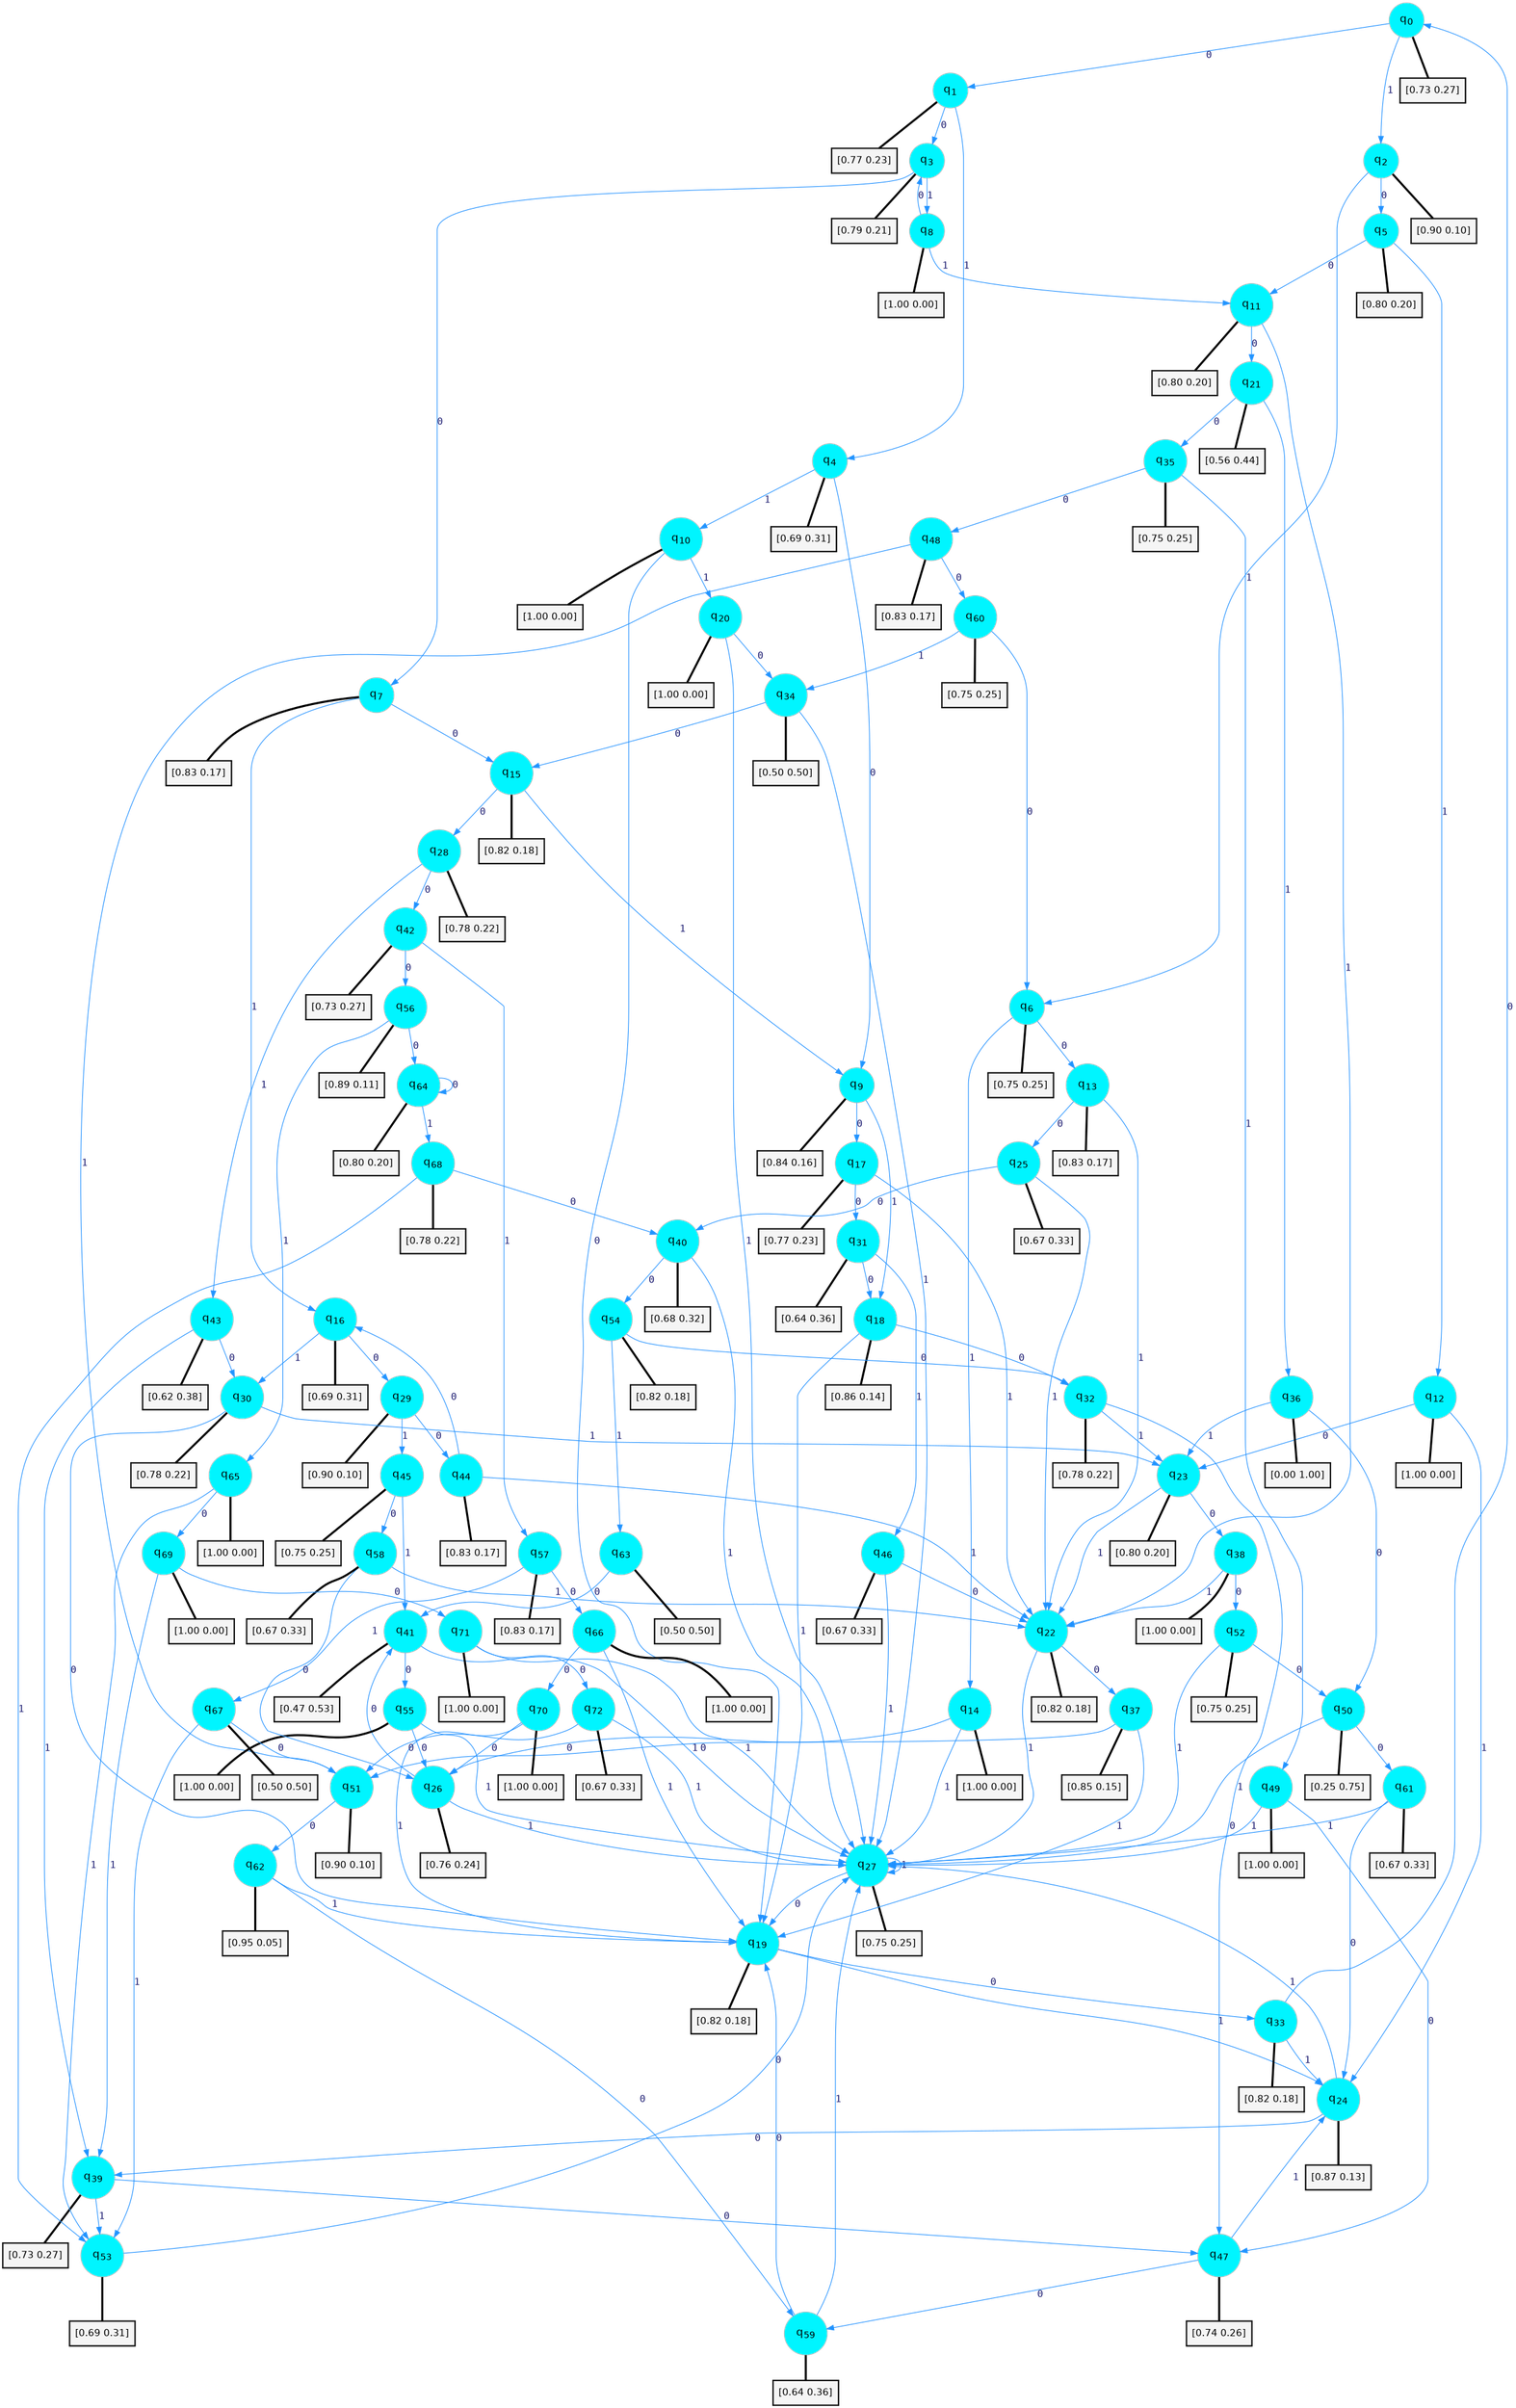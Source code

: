 digraph G {
graph [
bgcolor=transparent, dpi=300, rankdir=TD, size="40,25"];
node [
color=gray, fillcolor=turquoise1, fontcolor=black, fontname=Helvetica, fontsize=16, fontweight=bold, shape=circle, style=filled];
edge [
arrowsize=1, color=dodgerblue1, fontcolor=midnightblue, fontname=courier, fontweight=bold, penwidth=1, style=solid, weight=20];
0[label=<q<SUB>0</SUB>>];
1[label=<q<SUB>1</SUB>>];
2[label=<q<SUB>2</SUB>>];
3[label=<q<SUB>3</SUB>>];
4[label=<q<SUB>4</SUB>>];
5[label=<q<SUB>5</SUB>>];
6[label=<q<SUB>6</SUB>>];
7[label=<q<SUB>7</SUB>>];
8[label=<q<SUB>8</SUB>>];
9[label=<q<SUB>9</SUB>>];
10[label=<q<SUB>10</SUB>>];
11[label=<q<SUB>11</SUB>>];
12[label=<q<SUB>12</SUB>>];
13[label=<q<SUB>13</SUB>>];
14[label=<q<SUB>14</SUB>>];
15[label=<q<SUB>15</SUB>>];
16[label=<q<SUB>16</SUB>>];
17[label=<q<SUB>17</SUB>>];
18[label=<q<SUB>18</SUB>>];
19[label=<q<SUB>19</SUB>>];
20[label=<q<SUB>20</SUB>>];
21[label=<q<SUB>21</SUB>>];
22[label=<q<SUB>22</SUB>>];
23[label=<q<SUB>23</SUB>>];
24[label=<q<SUB>24</SUB>>];
25[label=<q<SUB>25</SUB>>];
26[label=<q<SUB>26</SUB>>];
27[label=<q<SUB>27</SUB>>];
28[label=<q<SUB>28</SUB>>];
29[label=<q<SUB>29</SUB>>];
30[label=<q<SUB>30</SUB>>];
31[label=<q<SUB>31</SUB>>];
32[label=<q<SUB>32</SUB>>];
33[label=<q<SUB>33</SUB>>];
34[label=<q<SUB>34</SUB>>];
35[label=<q<SUB>35</SUB>>];
36[label=<q<SUB>36</SUB>>];
37[label=<q<SUB>37</SUB>>];
38[label=<q<SUB>38</SUB>>];
39[label=<q<SUB>39</SUB>>];
40[label=<q<SUB>40</SUB>>];
41[label=<q<SUB>41</SUB>>];
42[label=<q<SUB>42</SUB>>];
43[label=<q<SUB>43</SUB>>];
44[label=<q<SUB>44</SUB>>];
45[label=<q<SUB>45</SUB>>];
46[label=<q<SUB>46</SUB>>];
47[label=<q<SUB>47</SUB>>];
48[label=<q<SUB>48</SUB>>];
49[label=<q<SUB>49</SUB>>];
50[label=<q<SUB>50</SUB>>];
51[label=<q<SUB>51</SUB>>];
52[label=<q<SUB>52</SUB>>];
53[label=<q<SUB>53</SUB>>];
54[label=<q<SUB>54</SUB>>];
55[label=<q<SUB>55</SUB>>];
56[label=<q<SUB>56</SUB>>];
57[label=<q<SUB>57</SUB>>];
58[label=<q<SUB>58</SUB>>];
59[label=<q<SUB>59</SUB>>];
60[label=<q<SUB>60</SUB>>];
61[label=<q<SUB>61</SUB>>];
62[label=<q<SUB>62</SUB>>];
63[label=<q<SUB>63</SUB>>];
64[label=<q<SUB>64</SUB>>];
65[label=<q<SUB>65</SUB>>];
66[label=<q<SUB>66</SUB>>];
67[label=<q<SUB>67</SUB>>];
68[label=<q<SUB>68</SUB>>];
69[label=<q<SUB>69</SUB>>];
70[label=<q<SUB>70</SUB>>];
71[label=<q<SUB>71</SUB>>];
72[label=<q<SUB>72</SUB>>];
73[label="[0.73 0.27]", shape=box,fontcolor=black, fontname=Helvetica, fontsize=14, penwidth=2, fillcolor=whitesmoke,color=black];
74[label="[0.77 0.23]", shape=box,fontcolor=black, fontname=Helvetica, fontsize=14, penwidth=2, fillcolor=whitesmoke,color=black];
75[label="[0.90 0.10]", shape=box,fontcolor=black, fontname=Helvetica, fontsize=14, penwidth=2, fillcolor=whitesmoke,color=black];
76[label="[0.79 0.21]", shape=box,fontcolor=black, fontname=Helvetica, fontsize=14, penwidth=2, fillcolor=whitesmoke,color=black];
77[label="[0.69 0.31]", shape=box,fontcolor=black, fontname=Helvetica, fontsize=14, penwidth=2, fillcolor=whitesmoke,color=black];
78[label="[0.80 0.20]", shape=box,fontcolor=black, fontname=Helvetica, fontsize=14, penwidth=2, fillcolor=whitesmoke,color=black];
79[label="[0.75 0.25]", shape=box,fontcolor=black, fontname=Helvetica, fontsize=14, penwidth=2, fillcolor=whitesmoke,color=black];
80[label="[0.83 0.17]", shape=box,fontcolor=black, fontname=Helvetica, fontsize=14, penwidth=2, fillcolor=whitesmoke,color=black];
81[label="[1.00 0.00]", shape=box,fontcolor=black, fontname=Helvetica, fontsize=14, penwidth=2, fillcolor=whitesmoke,color=black];
82[label="[0.84 0.16]", shape=box,fontcolor=black, fontname=Helvetica, fontsize=14, penwidth=2, fillcolor=whitesmoke,color=black];
83[label="[1.00 0.00]", shape=box,fontcolor=black, fontname=Helvetica, fontsize=14, penwidth=2, fillcolor=whitesmoke,color=black];
84[label="[0.80 0.20]", shape=box,fontcolor=black, fontname=Helvetica, fontsize=14, penwidth=2, fillcolor=whitesmoke,color=black];
85[label="[1.00 0.00]", shape=box,fontcolor=black, fontname=Helvetica, fontsize=14, penwidth=2, fillcolor=whitesmoke,color=black];
86[label="[0.83 0.17]", shape=box,fontcolor=black, fontname=Helvetica, fontsize=14, penwidth=2, fillcolor=whitesmoke,color=black];
87[label="[1.00 0.00]", shape=box,fontcolor=black, fontname=Helvetica, fontsize=14, penwidth=2, fillcolor=whitesmoke,color=black];
88[label="[0.82 0.18]", shape=box,fontcolor=black, fontname=Helvetica, fontsize=14, penwidth=2, fillcolor=whitesmoke,color=black];
89[label="[0.69 0.31]", shape=box,fontcolor=black, fontname=Helvetica, fontsize=14, penwidth=2, fillcolor=whitesmoke,color=black];
90[label="[0.77 0.23]", shape=box,fontcolor=black, fontname=Helvetica, fontsize=14, penwidth=2, fillcolor=whitesmoke,color=black];
91[label="[0.86 0.14]", shape=box,fontcolor=black, fontname=Helvetica, fontsize=14, penwidth=2, fillcolor=whitesmoke,color=black];
92[label="[0.82 0.18]", shape=box,fontcolor=black, fontname=Helvetica, fontsize=14, penwidth=2, fillcolor=whitesmoke,color=black];
93[label="[1.00 0.00]", shape=box,fontcolor=black, fontname=Helvetica, fontsize=14, penwidth=2, fillcolor=whitesmoke,color=black];
94[label="[0.56 0.44]", shape=box,fontcolor=black, fontname=Helvetica, fontsize=14, penwidth=2, fillcolor=whitesmoke,color=black];
95[label="[0.82 0.18]", shape=box,fontcolor=black, fontname=Helvetica, fontsize=14, penwidth=2, fillcolor=whitesmoke,color=black];
96[label="[0.80 0.20]", shape=box,fontcolor=black, fontname=Helvetica, fontsize=14, penwidth=2, fillcolor=whitesmoke,color=black];
97[label="[0.87 0.13]", shape=box,fontcolor=black, fontname=Helvetica, fontsize=14, penwidth=2, fillcolor=whitesmoke,color=black];
98[label="[0.67 0.33]", shape=box,fontcolor=black, fontname=Helvetica, fontsize=14, penwidth=2, fillcolor=whitesmoke,color=black];
99[label="[0.76 0.24]", shape=box,fontcolor=black, fontname=Helvetica, fontsize=14, penwidth=2, fillcolor=whitesmoke,color=black];
100[label="[0.75 0.25]", shape=box,fontcolor=black, fontname=Helvetica, fontsize=14, penwidth=2, fillcolor=whitesmoke,color=black];
101[label="[0.78 0.22]", shape=box,fontcolor=black, fontname=Helvetica, fontsize=14, penwidth=2, fillcolor=whitesmoke,color=black];
102[label="[0.90 0.10]", shape=box,fontcolor=black, fontname=Helvetica, fontsize=14, penwidth=2, fillcolor=whitesmoke,color=black];
103[label="[0.78 0.22]", shape=box,fontcolor=black, fontname=Helvetica, fontsize=14, penwidth=2, fillcolor=whitesmoke,color=black];
104[label="[0.64 0.36]", shape=box,fontcolor=black, fontname=Helvetica, fontsize=14, penwidth=2, fillcolor=whitesmoke,color=black];
105[label="[0.78 0.22]", shape=box,fontcolor=black, fontname=Helvetica, fontsize=14, penwidth=2, fillcolor=whitesmoke,color=black];
106[label="[0.82 0.18]", shape=box,fontcolor=black, fontname=Helvetica, fontsize=14, penwidth=2, fillcolor=whitesmoke,color=black];
107[label="[0.50 0.50]", shape=box,fontcolor=black, fontname=Helvetica, fontsize=14, penwidth=2, fillcolor=whitesmoke,color=black];
108[label="[0.75 0.25]", shape=box,fontcolor=black, fontname=Helvetica, fontsize=14, penwidth=2, fillcolor=whitesmoke,color=black];
109[label="[0.00 1.00]", shape=box,fontcolor=black, fontname=Helvetica, fontsize=14, penwidth=2, fillcolor=whitesmoke,color=black];
110[label="[0.85 0.15]", shape=box,fontcolor=black, fontname=Helvetica, fontsize=14, penwidth=2, fillcolor=whitesmoke,color=black];
111[label="[1.00 0.00]", shape=box,fontcolor=black, fontname=Helvetica, fontsize=14, penwidth=2, fillcolor=whitesmoke,color=black];
112[label="[0.73 0.27]", shape=box,fontcolor=black, fontname=Helvetica, fontsize=14, penwidth=2, fillcolor=whitesmoke,color=black];
113[label="[0.68 0.32]", shape=box,fontcolor=black, fontname=Helvetica, fontsize=14, penwidth=2, fillcolor=whitesmoke,color=black];
114[label="[0.47 0.53]", shape=box,fontcolor=black, fontname=Helvetica, fontsize=14, penwidth=2, fillcolor=whitesmoke,color=black];
115[label="[0.73 0.27]", shape=box,fontcolor=black, fontname=Helvetica, fontsize=14, penwidth=2, fillcolor=whitesmoke,color=black];
116[label="[0.62 0.38]", shape=box,fontcolor=black, fontname=Helvetica, fontsize=14, penwidth=2, fillcolor=whitesmoke,color=black];
117[label="[0.83 0.17]", shape=box,fontcolor=black, fontname=Helvetica, fontsize=14, penwidth=2, fillcolor=whitesmoke,color=black];
118[label="[0.75 0.25]", shape=box,fontcolor=black, fontname=Helvetica, fontsize=14, penwidth=2, fillcolor=whitesmoke,color=black];
119[label="[0.67 0.33]", shape=box,fontcolor=black, fontname=Helvetica, fontsize=14, penwidth=2, fillcolor=whitesmoke,color=black];
120[label="[0.74 0.26]", shape=box,fontcolor=black, fontname=Helvetica, fontsize=14, penwidth=2, fillcolor=whitesmoke,color=black];
121[label="[0.83 0.17]", shape=box,fontcolor=black, fontname=Helvetica, fontsize=14, penwidth=2, fillcolor=whitesmoke,color=black];
122[label="[1.00 0.00]", shape=box,fontcolor=black, fontname=Helvetica, fontsize=14, penwidth=2, fillcolor=whitesmoke,color=black];
123[label="[0.25 0.75]", shape=box,fontcolor=black, fontname=Helvetica, fontsize=14, penwidth=2, fillcolor=whitesmoke,color=black];
124[label="[0.90 0.10]", shape=box,fontcolor=black, fontname=Helvetica, fontsize=14, penwidth=2, fillcolor=whitesmoke,color=black];
125[label="[0.75 0.25]", shape=box,fontcolor=black, fontname=Helvetica, fontsize=14, penwidth=2, fillcolor=whitesmoke,color=black];
126[label="[0.69 0.31]", shape=box,fontcolor=black, fontname=Helvetica, fontsize=14, penwidth=2, fillcolor=whitesmoke,color=black];
127[label="[0.82 0.18]", shape=box,fontcolor=black, fontname=Helvetica, fontsize=14, penwidth=2, fillcolor=whitesmoke,color=black];
128[label="[1.00 0.00]", shape=box,fontcolor=black, fontname=Helvetica, fontsize=14, penwidth=2, fillcolor=whitesmoke,color=black];
129[label="[0.89 0.11]", shape=box,fontcolor=black, fontname=Helvetica, fontsize=14, penwidth=2, fillcolor=whitesmoke,color=black];
130[label="[0.83 0.17]", shape=box,fontcolor=black, fontname=Helvetica, fontsize=14, penwidth=2, fillcolor=whitesmoke,color=black];
131[label="[0.67 0.33]", shape=box,fontcolor=black, fontname=Helvetica, fontsize=14, penwidth=2, fillcolor=whitesmoke,color=black];
132[label="[0.64 0.36]", shape=box,fontcolor=black, fontname=Helvetica, fontsize=14, penwidth=2, fillcolor=whitesmoke,color=black];
133[label="[0.75 0.25]", shape=box,fontcolor=black, fontname=Helvetica, fontsize=14, penwidth=2, fillcolor=whitesmoke,color=black];
134[label="[0.67 0.33]", shape=box,fontcolor=black, fontname=Helvetica, fontsize=14, penwidth=2, fillcolor=whitesmoke,color=black];
135[label="[0.95 0.05]", shape=box,fontcolor=black, fontname=Helvetica, fontsize=14, penwidth=2, fillcolor=whitesmoke,color=black];
136[label="[0.50 0.50]", shape=box,fontcolor=black, fontname=Helvetica, fontsize=14, penwidth=2, fillcolor=whitesmoke,color=black];
137[label="[0.80 0.20]", shape=box,fontcolor=black, fontname=Helvetica, fontsize=14, penwidth=2, fillcolor=whitesmoke,color=black];
138[label="[1.00 0.00]", shape=box,fontcolor=black, fontname=Helvetica, fontsize=14, penwidth=2, fillcolor=whitesmoke,color=black];
139[label="[1.00 0.00]", shape=box,fontcolor=black, fontname=Helvetica, fontsize=14, penwidth=2, fillcolor=whitesmoke,color=black];
140[label="[0.50 0.50]", shape=box,fontcolor=black, fontname=Helvetica, fontsize=14, penwidth=2, fillcolor=whitesmoke,color=black];
141[label="[0.78 0.22]", shape=box,fontcolor=black, fontname=Helvetica, fontsize=14, penwidth=2, fillcolor=whitesmoke,color=black];
142[label="[1.00 0.00]", shape=box,fontcolor=black, fontname=Helvetica, fontsize=14, penwidth=2, fillcolor=whitesmoke,color=black];
143[label="[1.00 0.00]", shape=box,fontcolor=black, fontname=Helvetica, fontsize=14, penwidth=2, fillcolor=whitesmoke,color=black];
144[label="[1.00 0.00]", shape=box,fontcolor=black, fontname=Helvetica, fontsize=14, penwidth=2, fillcolor=whitesmoke,color=black];
145[label="[0.67 0.33]", shape=box,fontcolor=black, fontname=Helvetica, fontsize=14, penwidth=2, fillcolor=whitesmoke,color=black];
0->1 [label=0];
0->2 [label=1];
0->73 [arrowhead=none, penwidth=3,color=black];
1->3 [label=0];
1->4 [label=1];
1->74 [arrowhead=none, penwidth=3,color=black];
2->5 [label=0];
2->6 [label=1];
2->75 [arrowhead=none, penwidth=3,color=black];
3->7 [label=0];
3->8 [label=1];
3->76 [arrowhead=none, penwidth=3,color=black];
4->9 [label=0];
4->10 [label=1];
4->77 [arrowhead=none, penwidth=3,color=black];
5->11 [label=0];
5->12 [label=1];
5->78 [arrowhead=none, penwidth=3,color=black];
6->13 [label=0];
6->14 [label=1];
6->79 [arrowhead=none, penwidth=3,color=black];
7->15 [label=0];
7->16 [label=1];
7->80 [arrowhead=none, penwidth=3,color=black];
8->3 [label=0];
8->11 [label=1];
8->81 [arrowhead=none, penwidth=3,color=black];
9->17 [label=0];
9->18 [label=1];
9->82 [arrowhead=none, penwidth=3,color=black];
10->19 [label=0];
10->20 [label=1];
10->83 [arrowhead=none, penwidth=3,color=black];
11->21 [label=0];
11->22 [label=1];
11->84 [arrowhead=none, penwidth=3,color=black];
12->23 [label=0];
12->24 [label=1];
12->85 [arrowhead=none, penwidth=3,color=black];
13->25 [label=0];
13->22 [label=1];
13->86 [arrowhead=none, penwidth=3,color=black];
14->26 [label=0];
14->27 [label=1];
14->87 [arrowhead=none, penwidth=3,color=black];
15->28 [label=0];
15->9 [label=1];
15->88 [arrowhead=none, penwidth=3,color=black];
16->29 [label=0];
16->30 [label=1];
16->89 [arrowhead=none, penwidth=3,color=black];
17->31 [label=0];
17->22 [label=1];
17->90 [arrowhead=none, penwidth=3,color=black];
18->32 [label=0];
18->19 [label=1];
18->91 [arrowhead=none, penwidth=3,color=black];
19->33 [label=0];
19->24 [label=1];
19->92 [arrowhead=none, penwidth=3,color=black];
20->34 [label=0];
20->27 [label=1];
20->93 [arrowhead=none, penwidth=3,color=black];
21->35 [label=0];
21->36 [label=1];
21->94 [arrowhead=none, penwidth=3,color=black];
22->37 [label=0];
22->27 [label=1];
22->95 [arrowhead=none, penwidth=3,color=black];
23->38 [label=0];
23->22 [label=1];
23->96 [arrowhead=none, penwidth=3,color=black];
24->39 [label=0];
24->27 [label=1];
24->97 [arrowhead=none, penwidth=3,color=black];
25->40 [label=0];
25->22 [label=1];
25->98 [arrowhead=none, penwidth=3,color=black];
26->41 [label=0];
26->27 [label=1];
26->99 [arrowhead=none, penwidth=3,color=black];
27->19 [label=0];
27->27 [label=1];
27->100 [arrowhead=none, penwidth=3,color=black];
28->42 [label=0];
28->43 [label=1];
28->101 [arrowhead=none, penwidth=3,color=black];
29->44 [label=0];
29->45 [label=1];
29->102 [arrowhead=none, penwidth=3,color=black];
30->19 [label=0];
30->23 [label=1];
30->103 [arrowhead=none, penwidth=3,color=black];
31->18 [label=0];
31->46 [label=1];
31->104 [arrowhead=none, penwidth=3,color=black];
32->47 [label=0];
32->23 [label=1];
32->105 [arrowhead=none, penwidth=3,color=black];
33->0 [label=0];
33->24 [label=1];
33->106 [arrowhead=none, penwidth=3,color=black];
34->15 [label=0];
34->27 [label=1];
34->107 [arrowhead=none, penwidth=3,color=black];
35->48 [label=0];
35->49 [label=1];
35->108 [arrowhead=none, penwidth=3,color=black];
36->50 [label=0];
36->23 [label=1];
36->109 [arrowhead=none, penwidth=3,color=black];
37->51 [label=0];
37->19 [label=1];
37->110 [arrowhead=none, penwidth=3,color=black];
38->52 [label=0];
38->22 [label=1];
38->111 [arrowhead=none, penwidth=3,color=black];
39->47 [label=0];
39->53 [label=1];
39->112 [arrowhead=none, penwidth=3,color=black];
40->54 [label=0];
40->27 [label=1];
40->113 [arrowhead=none, penwidth=3,color=black];
41->55 [label=0];
41->27 [label=1];
41->114 [arrowhead=none, penwidth=3,color=black];
42->56 [label=0];
42->57 [label=1];
42->115 [arrowhead=none, penwidth=3,color=black];
43->30 [label=0];
43->39 [label=1];
43->116 [arrowhead=none, penwidth=3,color=black];
44->16 [label=0];
44->22 [label=1];
44->117 [arrowhead=none, penwidth=3,color=black];
45->58 [label=0];
45->41 [label=1];
45->118 [arrowhead=none, penwidth=3,color=black];
46->22 [label=0];
46->27 [label=1];
46->119 [arrowhead=none, penwidth=3,color=black];
47->59 [label=0];
47->24 [label=1];
47->120 [arrowhead=none, penwidth=3,color=black];
48->60 [label=0];
48->51 [label=1];
48->121 [arrowhead=none, penwidth=3,color=black];
49->47 [label=0];
49->27 [label=1];
49->122 [arrowhead=none, penwidth=3,color=black];
50->61 [label=0];
50->27 [label=1];
50->123 [arrowhead=none, penwidth=3,color=black];
51->62 [label=0];
51->124 [arrowhead=none, penwidth=3,color=black];
52->50 [label=0];
52->27 [label=1];
52->125 [arrowhead=none, penwidth=3,color=black];
53->27 [label=0];
53->126 [arrowhead=none, penwidth=3,color=black];
54->32 [label=0];
54->63 [label=1];
54->127 [arrowhead=none, penwidth=3,color=black];
55->26 [label=0];
55->27 [label=1];
55->128 [arrowhead=none, penwidth=3,color=black];
56->64 [label=0];
56->65 [label=1];
56->129 [arrowhead=none, penwidth=3,color=black];
57->66 [label=0];
57->67 [label=1];
57->130 [arrowhead=none, penwidth=3,color=black];
58->26 [label=0];
58->22 [label=1];
58->131 [arrowhead=none, penwidth=3,color=black];
59->19 [label=0];
59->27 [label=1];
59->132 [arrowhead=none, penwidth=3,color=black];
60->6 [label=0];
60->34 [label=1];
60->133 [arrowhead=none, penwidth=3,color=black];
61->24 [label=0];
61->27 [label=1];
61->134 [arrowhead=none, penwidth=3,color=black];
62->59 [label=0];
62->19 [label=1];
62->135 [arrowhead=none, penwidth=3,color=black];
63->41 [label=0];
63->136 [arrowhead=none, penwidth=3,color=black];
64->64 [label=0];
64->68 [label=1];
64->137 [arrowhead=none, penwidth=3,color=black];
65->69 [label=0];
65->53 [label=1];
65->138 [arrowhead=none, penwidth=3,color=black];
66->70 [label=0];
66->19 [label=1];
66->139 [arrowhead=none, penwidth=3,color=black];
67->51 [label=0];
67->53 [label=1];
67->140 [arrowhead=none, penwidth=3,color=black];
68->40 [label=0];
68->53 [label=1];
68->141 [arrowhead=none, penwidth=3,color=black];
69->71 [label=0];
69->39 [label=1];
69->142 [arrowhead=none, penwidth=3,color=black];
70->26 [label=0];
70->19 [label=1];
70->143 [arrowhead=none, penwidth=3,color=black];
71->72 [label=0];
71->27 [label=1];
71->144 [arrowhead=none, penwidth=3,color=black];
72->51 [label=0];
72->27 [label=1];
72->145 [arrowhead=none, penwidth=3,color=black];
}
